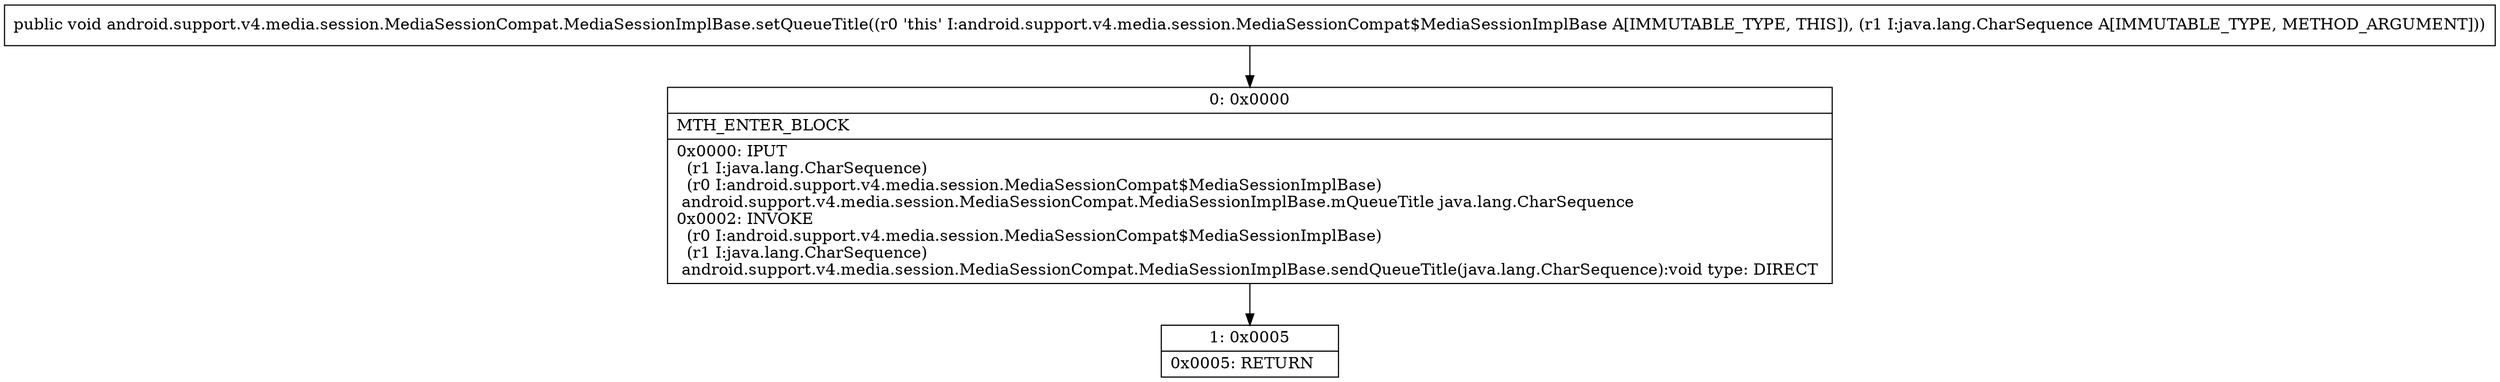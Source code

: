 digraph "CFG forandroid.support.v4.media.session.MediaSessionCompat.MediaSessionImplBase.setQueueTitle(Ljava\/lang\/CharSequence;)V" {
Node_0 [shape=record,label="{0\:\ 0x0000|MTH_ENTER_BLOCK\l|0x0000: IPUT  \l  (r1 I:java.lang.CharSequence)\l  (r0 I:android.support.v4.media.session.MediaSessionCompat$MediaSessionImplBase)\l android.support.v4.media.session.MediaSessionCompat.MediaSessionImplBase.mQueueTitle java.lang.CharSequence \l0x0002: INVOKE  \l  (r0 I:android.support.v4.media.session.MediaSessionCompat$MediaSessionImplBase)\l  (r1 I:java.lang.CharSequence)\l android.support.v4.media.session.MediaSessionCompat.MediaSessionImplBase.sendQueueTitle(java.lang.CharSequence):void type: DIRECT \l}"];
Node_1 [shape=record,label="{1\:\ 0x0005|0x0005: RETURN   \l}"];
MethodNode[shape=record,label="{public void android.support.v4.media.session.MediaSessionCompat.MediaSessionImplBase.setQueueTitle((r0 'this' I:android.support.v4.media.session.MediaSessionCompat$MediaSessionImplBase A[IMMUTABLE_TYPE, THIS]), (r1 I:java.lang.CharSequence A[IMMUTABLE_TYPE, METHOD_ARGUMENT])) }"];
MethodNode -> Node_0;
Node_0 -> Node_1;
}

